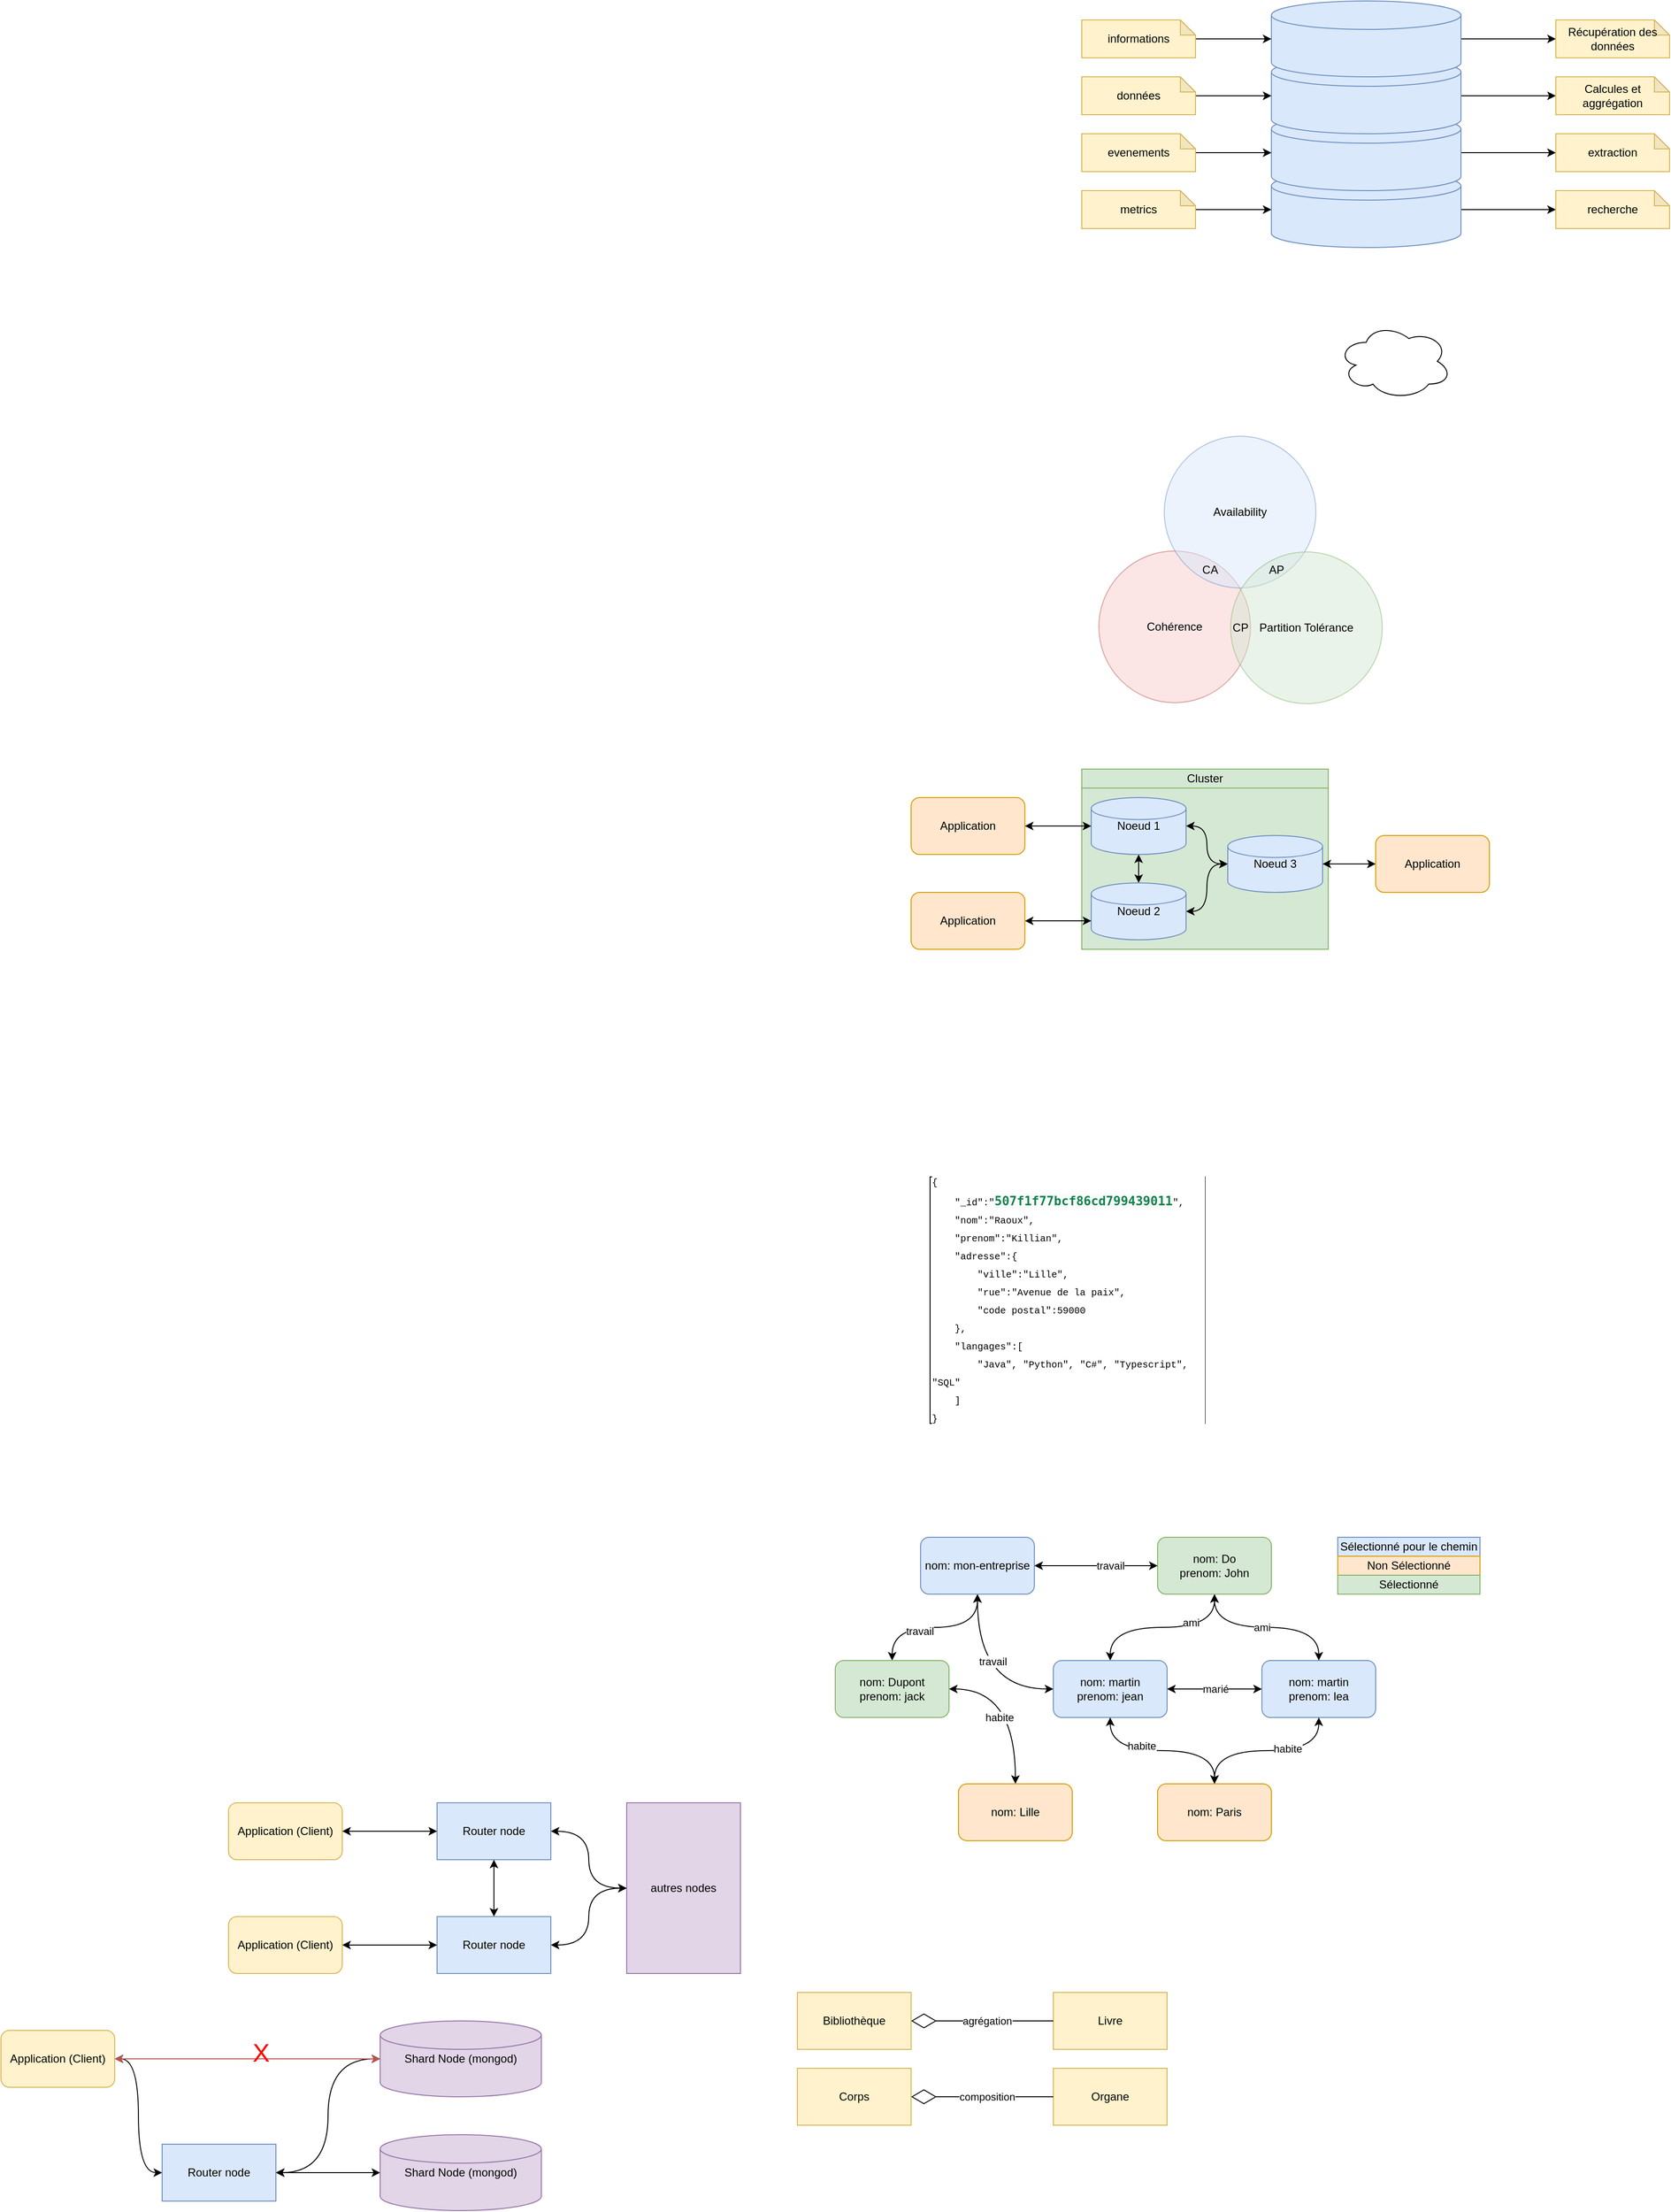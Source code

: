<mxfile version="13.6.2" type="device"><diagram id="bXm2RwSv4duSMPFQwIfJ" name="Page-1"><mxGraphModel dx="2422" dy="482" grid="1" gridSize="10" guides="1" tooltips="1" connect="1" arrows="1" fold="1" page="1" pageScale="1" pageWidth="827" pageHeight="1169" math="0" shadow="0"><root><mxCell id="0"/><mxCell id="1" parent="0"/><mxCell id="kz8bIsRdtB2g6JYRK9dM-21" style="edgeStyle=orthogonalEdgeStyle;rounded=0;orthogonalLoop=1;jettySize=auto;html=1;" edge="1" parent="1" source="kz8bIsRdtB2g6JYRK9dM-1" target="kz8bIsRdtB2g6JYRK9dM-20"><mxGeometry relative="1" as="geometry"/></mxCell><mxCell id="kz8bIsRdtB2g6JYRK9dM-1" value="" style="shape=cylinder2;whiteSpace=wrap;html=1;boundedLbl=1;backgroundOutline=1;size=15;fillColor=#dae8fc;strokeColor=#6c8ebf;" vertex="1" parent="1"><mxGeometry x="360" y="200" width="200" height="80" as="geometry"/></mxCell><mxCell id="kz8bIsRdtB2g6JYRK9dM-19" style="edgeStyle=orthogonalEdgeStyle;rounded=0;orthogonalLoop=1;jettySize=auto;html=1;" edge="1" parent="1" source="kz8bIsRdtB2g6JYRK9dM-2" target="kz8bIsRdtB2g6JYRK9dM-16"><mxGeometry relative="1" as="geometry"/></mxCell><mxCell id="kz8bIsRdtB2g6JYRK9dM-2" value="" style="shape=cylinder2;whiteSpace=wrap;html=1;boundedLbl=1;backgroundOutline=1;size=15;fillColor=#dae8fc;strokeColor=#6c8ebf;" vertex="1" parent="1"><mxGeometry x="360" y="140" width="200" height="80" as="geometry"/></mxCell><mxCell id="kz8bIsRdtB2g6JYRK9dM-18" style="edgeStyle=orthogonalEdgeStyle;rounded=0;orthogonalLoop=1;jettySize=auto;html=1;" edge="1" parent="1" source="kz8bIsRdtB2g6JYRK9dM-3" target="kz8bIsRdtB2g6JYRK9dM-15"><mxGeometry relative="1" as="geometry"/></mxCell><mxCell id="kz8bIsRdtB2g6JYRK9dM-3" value="" style="shape=cylinder2;whiteSpace=wrap;html=1;boundedLbl=1;backgroundOutline=1;size=15;fillColor=#dae8fc;strokeColor=#6c8ebf;" vertex="1" parent="1"><mxGeometry x="360" y="80" width="200" height="80" as="geometry"/></mxCell><mxCell id="kz8bIsRdtB2g6JYRK9dM-14" style="edgeStyle=orthogonalEdgeStyle;rounded=0;orthogonalLoop=1;jettySize=auto;html=1;" edge="1" parent="1" source="kz8bIsRdtB2g6JYRK9dM-4" target="kz8bIsRdtB2g6JYRK9dM-13"><mxGeometry relative="1" as="geometry"/></mxCell><mxCell id="kz8bIsRdtB2g6JYRK9dM-4" value="" style="shape=cylinder2;whiteSpace=wrap;html=1;boundedLbl=1;backgroundOutline=1;size=15;fillColor=#dae8fc;strokeColor=#6c8ebf;" vertex="1" parent="1"><mxGeometry x="360" y="20" width="200" height="80" as="geometry"/></mxCell><mxCell id="kz8bIsRdtB2g6JYRK9dM-6" style="edgeStyle=orthogonalEdgeStyle;rounded=0;orthogonalLoop=1;jettySize=auto;html=1;" edge="1" parent="1" source="kz8bIsRdtB2g6JYRK9dM-5" target="kz8bIsRdtB2g6JYRK9dM-3"><mxGeometry relative="1" as="geometry"/></mxCell><mxCell id="kz8bIsRdtB2g6JYRK9dM-5" value="données" style="shape=note;whiteSpace=wrap;html=1;backgroundOutline=1;darkOpacity=0.05;size=16;fillColor=#fff2cc;strokeColor=#d6b656;" vertex="1" parent="1"><mxGeometry x="160" y="100" width="120" height="40" as="geometry"/></mxCell><mxCell id="kz8bIsRdtB2g6JYRK9dM-8" style="edgeStyle=orthogonalEdgeStyle;rounded=0;orthogonalLoop=1;jettySize=auto;html=1;" edge="1" parent="1" source="kz8bIsRdtB2g6JYRK9dM-7" target="kz8bIsRdtB2g6JYRK9dM-2"><mxGeometry relative="1" as="geometry"/></mxCell><mxCell id="kz8bIsRdtB2g6JYRK9dM-7" value="evenements" style="shape=note;whiteSpace=wrap;html=1;backgroundOutline=1;darkOpacity=0.05;size=16;fillColor=#fff2cc;strokeColor=#d6b656;" vertex="1" parent="1"><mxGeometry x="160" y="160" width="120" height="40" as="geometry"/></mxCell><mxCell id="kz8bIsRdtB2g6JYRK9dM-10" style="edgeStyle=orthogonalEdgeStyle;rounded=0;orthogonalLoop=1;jettySize=auto;html=1;" edge="1" parent="1" source="kz8bIsRdtB2g6JYRK9dM-9" target="kz8bIsRdtB2g6JYRK9dM-1"><mxGeometry relative="1" as="geometry"/></mxCell><mxCell id="kz8bIsRdtB2g6JYRK9dM-9" value="metrics" style="shape=note;whiteSpace=wrap;html=1;backgroundOutline=1;darkOpacity=0.05;size=16;fillColor=#fff2cc;strokeColor=#d6b656;" vertex="1" parent="1"><mxGeometry x="160" y="220" width="120" height="40" as="geometry"/></mxCell><mxCell id="kz8bIsRdtB2g6JYRK9dM-12" style="edgeStyle=orthogonalEdgeStyle;rounded=0;orthogonalLoop=1;jettySize=auto;html=1;" edge="1" parent="1" source="kz8bIsRdtB2g6JYRK9dM-11" target="kz8bIsRdtB2g6JYRK9dM-4"><mxGeometry relative="1" as="geometry"/></mxCell><mxCell id="kz8bIsRdtB2g6JYRK9dM-11" value="informations" style="shape=note;whiteSpace=wrap;html=1;backgroundOutline=1;darkOpacity=0.05;size=16;fillColor=#fff2cc;strokeColor=#d6b656;" vertex="1" parent="1"><mxGeometry x="160" y="40" width="120" height="40" as="geometry"/></mxCell><mxCell id="kz8bIsRdtB2g6JYRK9dM-13" value="Récupération des données" style="shape=note;whiteSpace=wrap;html=1;backgroundOutline=1;darkOpacity=0.05;size=16;fillColor=#fff2cc;strokeColor=#d6b656;" vertex="1" parent="1"><mxGeometry x="660" y="40" width="120" height="40" as="geometry"/></mxCell><mxCell id="kz8bIsRdtB2g6JYRK9dM-15" value="Calcules et aggrégation" style="shape=note;whiteSpace=wrap;html=1;backgroundOutline=1;darkOpacity=0.05;size=16;fillColor=#fff2cc;strokeColor=#d6b656;" vertex="1" parent="1"><mxGeometry x="660" y="100" width="120" height="40" as="geometry"/></mxCell><mxCell id="kz8bIsRdtB2g6JYRK9dM-16" value="extraction" style="shape=note;whiteSpace=wrap;html=1;backgroundOutline=1;darkOpacity=0.05;size=16;fillColor=#fff2cc;strokeColor=#d6b656;" vertex="1" parent="1"><mxGeometry x="660" y="160" width="120" height="40" as="geometry"/></mxCell><mxCell id="kz8bIsRdtB2g6JYRK9dM-20" value="recherche" style="shape=note;whiteSpace=wrap;html=1;backgroundOutline=1;darkOpacity=0.05;size=16;fillColor=#fff2cc;strokeColor=#d6b656;" vertex="1" parent="1"><mxGeometry x="660" y="220" width="120" height="40" as="geometry"/></mxCell><mxCell id="kz8bIsRdtB2g6JYRK9dM-22" value="" style="ellipse;shape=cloud;whiteSpace=wrap;html=1;" vertex="1" parent="1"><mxGeometry x="430" y="360" width="120" height="80" as="geometry"/></mxCell><mxCell id="kz8bIsRdtB2g6JYRK9dM-29" value="" style="group;rotation=-30;" vertex="1" connectable="0" parent="1"><mxGeometry x="170" y="500" width="280" height="300" as="geometry"/></mxCell><mxCell id="kz8bIsRdtB2g6JYRK9dM-23" value="Cohérence" style="ellipse;whiteSpace=wrap;html=1;aspect=fixed;strokeColor=#b85450;fillColor=#f8cecc;opacity=50;rotation=0;" vertex="1" parent="kz8bIsRdtB2g6JYRK9dM-29"><mxGeometry x="8" y="100" width="160" height="160" as="geometry"/></mxCell><mxCell id="kz8bIsRdtB2g6JYRK9dM-27" value="Availability" style="ellipse;whiteSpace=wrap;html=1;aspect=fixed;strokeColor=#6c8ebf;fillColor=#dae8fc;opacity=50;rotation=0;" vertex="1" parent="kz8bIsRdtB2g6JYRK9dM-29"><mxGeometry x="77" y="-21" width="160" height="160" as="geometry"/></mxCell><mxCell id="kz8bIsRdtB2g6JYRK9dM-28" value="Partition Tolérance" style="ellipse;whiteSpace=wrap;html=1;aspect=fixed;strokeColor=#82b366;fillColor=#d5e8d4;opacity=50;rotation=0;" vertex="1" parent="kz8bIsRdtB2g6JYRK9dM-29"><mxGeometry x="147" y="101" width="160" height="160" as="geometry"/></mxCell><mxCell id="kz8bIsRdtB2g6JYRK9dM-30" value="CA" style="text;html=1;align=center;verticalAlign=middle;resizable=0;points=[];autosize=1;" vertex="1" parent="kz8bIsRdtB2g6JYRK9dM-29"><mxGeometry x="110" y="110" width="30" height="20" as="geometry"/></mxCell><mxCell id="kz8bIsRdtB2g6JYRK9dM-31" value="AP" style="text;html=1;align=center;verticalAlign=middle;resizable=0;points=[];autosize=1;" vertex="1" parent="kz8bIsRdtB2g6JYRK9dM-29"><mxGeometry x="180" y="110" width="30" height="20" as="geometry"/></mxCell><mxCell id="kz8bIsRdtB2g6JYRK9dM-32" value="CP" style="text;html=1;align=center;verticalAlign=middle;resizable=0;points=[];autosize=1;" vertex="1" parent="kz8bIsRdtB2g6JYRK9dM-29"><mxGeometry x="142" y="171" width="30" height="20" as="geometry"/></mxCell><mxCell id="kz8bIsRdtB2g6JYRK9dM-33" value="" style="rounded=0;whiteSpace=wrap;html=1;strokeColor=#82b366;fillColor=#d5e8d4;" vertex="1" parent="1"><mxGeometry x="160" y="830" width="260" height="190" as="geometry"/></mxCell><mxCell id="kz8bIsRdtB2g6JYRK9dM-37" style="edgeStyle=orthogonalEdgeStyle;rounded=0;orthogonalLoop=1;jettySize=auto;html=1;curved=1;startArrow=classic;startFill=1;" edge="1" parent="1" source="kz8bIsRdtB2g6JYRK9dM-34" target="kz8bIsRdtB2g6JYRK9dM-35"><mxGeometry relative="1" as="geometry"/></mxCell><mxCell id="kz8bIsRdtB2g6JYRK9dM-38" style="edgeStyle=orthogonalEdgeStyle;curved=1;rounded=0;orthogonalLoop=1;jettySize=auto;html=1;startArrow=classic;startFill=1;" edge="1" parent="1" source="kz8bIsRdtB2g6JYRK9dM-34" target="kz8bIsRdtB2g6JYRK9dM-36"><mxGeometry relative="1" as="geometry"/></mxCell><mxCell id="kz8bIsRdtB2g6JYRK9dM-34" value="Noeud 1" style="shape=cylinder2;whiteSpace=wrap;html=1;boundedLbl=1;backgroundOutline=1;size=11.611;strokeColor=#6c8ebf;fillColor=#dae8fc;" vertex="1" parent="1"><mxGeometry x="170" y="860" width="100" height="60" as="geometry"/></mxCell><mxCell id="kz8bIsRdtB2g6JYRK9dM-39" style="edgeStyle=orthogonalEdgeStyle;curved=1;rounded=0;orthogonalLoop=1;jettySize=auto;html=1;startArrow=classic;startFill=1;" edge="1" parent="1" source="kz8bIsRdtB2g6JYRK9dM-35" target="kz8bIsRdtB2g6JYRK9dM-36"><mxGeometry relative="1" as="geometry"/></mxCell><mxCell id="kz8bIsRdtB2g6JYRK9dM-35" value="Noeud 2" style="shape=cylinder2;whiteSpace=wrap;html=1;boundedLbl=1;backgroundOutline=1;size=11.611;strokeColor=#6c8ebf;fillColor=#dae8fc;" vertex="1" parent="1"><mxGeometry x="170" y="950" width="100" height="60" as="geometry"/></mxCell><mxCell id="kz8bIsRdtB2g6JYRK9dM-36" value="Noeud 3" style="shape=cylinder2;whiteSpace=wrap;html=1;boundedLbl=1;backgroundOutline=1;size=11.611;strokeColor=#6c8ebf;fillColor=#dae8fc;" vertex="1" parent="1"><mxGeometry x="314" y="900" width="100" height="60" as="geometry"/></mxCell><mxCell id="kz8bIsRdtB2g6JYRK9dM-41" value="Cluster" style="text;html=1;strokeColor=#82b366;fillColor=#d5e8d4;align=center;verticalAlign=middle;whiteSpace=wrap;rounded=0;" vertex="1" parent="1"><mxGeometry x="160" y="830" width="260" height="20" as="geometry"/></mxCell><mxCell id="kz8bIsRdtB2g6JYRK9dM-43" style="edgeStyle=orthogonalEdgeStyle;curved=1;rounded=0;orthogonalLoop=1;jettySize=auto;html=1;startArrow=classic;startFill=1;" edge="1" parent="1" source="kz8bIsRdtB2g6JYRK9dM-42" target="kz8bIsRdtB2g6JYRK9dM-34"><mxGeometry relative="1" as="geometry"/></mxCell><mxCell id="kz8bIsRdtB2g6JYRK9dM-42" value="Application" style="rounded=1;whiteSpace=wrap;html=1;strokeColor=#d79b00;fillColor=#ffe6cc;" vertex="1" parent="1"><mxGeometry x="-20" y="860" width="120" height="60" as="geometry"/></mxCell><mxCell id="kz8bIsRdtB2g6JYRK9dM-45" style="edgeStyle=orthogonalEdgeStyle;curved=1;rounded=0;orthogonalLoop=1;jettySize=auto;html=1;entryX=0;entryY=0.667;entryDx=0;entryDy=0;entryPerimeter=0;startArrow=classic;startFill=1;" edge="1" parent="1" source="kz8bIsRdtB2g6JYRK9dM-44" target="kz8bIsRdtB2g6JYRK9dM-35"><mxGeometry relative="1" as="geometry"/></mxCell><mxCell id="kz8bIsRdtB2g6JYRK9dM-44" value="Application" style="rounded=1;whiteSpace=wrap;html=1;strokeColor=#d79b00;fillColor=#ffe6cc;" vertex="1" parent="1"><mxGeometry x="-20" y="960" width="120" height="60" as="geometry"/></mxCell><mxCell id="kz8bIsRdtB2g6JYRK9dM-47" style="edgeStyle=orthogonalEdgeStyle;curved=1;rounded=0;orthogonalLoop=1;jettySize=auto;html=1;startArrow=classic;startFill=1;" edge="1" parent="1" source="kz8bIsRdtB2g6JYRK9dM-46" target="kz8bIsRdtB2g6JYRK9dM-36"><mxGeometry relative="1" as="geometry"/></mxCell><mxCell id="kz8bIsRdtB2g6JYRK9dM-46" value="Application" style="rounded=1;whiteSpace=wrap;html=1;strokeColor=#d79b00;fillColor=#ffe6cc;" vertex="1" parent="1"><mxGeometry x="470" y="900" width="120" height="60" as="geometry"/></mxCell><mxCell id="kz8bIsRdtB2g6JYRK9dM-48" value="&lt;div style=&quot;background-color: rgb(255 , 255 , 255) ; font-family: &amp;#34;consolas&amp;#34; , &amp;#34;courier new&amp;#34; , monospace ; line-height: 19px ; font-size: 10px&quot;&gt;&lt;div&gt;{&lt;/div&gt;&lt;div&gt;&amp;nbsp; &amp;nbsp; &quot;_id&quot;:&quot;&lt;span style=&quot;background-color: rgb(249 , 251 , 250) ; color: rgb(18 , 130 , 77) ; font-family: &amp;#34;source code pro&amp;#34; , &amp;#34;menlo&amp;#34; , monospace ; font-size: 13px ; font-weight: 600&quot;&gt;507f1f77bcf86cd799439011&lt;/span&gt;&quot;,&lt;/div&gt;&lt;div&gt;&amp;nbsp; &amp;nbsp; &quot;nom&quot;:&quot;Raoux&quot;,&lt;/div&gt;&lt;div&gt;&amp;nbsp; &amp;nbsp; &quot;prenom&quot;:&quot;Killian&quot;,&lt;/div&gt;&lt;div&gt;&amp;nbsp; &amp;nbsp; &quot;adresse&quot;:{&lt;/div&gt;&lt;div&gt;&amp;nbsp; &amp;nbsp; &amp;nbsp; &amp;nbsp; &quot;ville&quot;:&quot;Lille&quot;,&lt;/div&gt;&lt;div&gt;&amp;nbsp; &amp;nbsp; &amp;nbsp; &amp;nbsp; &quot;rue&quot;:&quot;Avenue de la paix&quot;,&lt;/div&gt;&lt;div&gt;&amp;nbsp; &amp;nbsp; &amp;nbsp; &amp;nbsp; &quot;code postal&quot;:59000&lt;/div&gt;&lt;div&gt;&amp;nbsp; &amp;nbsp; },&lt;/div&gt;&lt;div&gt;&amp;nbsp; &amp;nbsp; &quot;langages&quot;:[&lt;/div&gt;&lt;div&gt;&amp;nbsp; &amp;nbsp; &amp;nbsp; &amp;nbsp; &quot;Java&quot;, &quot;Python&quot;, &quot;C#&quot;, &quot;Typescript&quot;, &quot;SQL&quot;&lt;/div&gt;&lt;div&gt;&amp;nbsp; &amp;nbsp; ]&lt;/div&gt;&lt;div&gt;}&lt;/div&gt;&lt;/div&gt;" style="rounded=0;whiteSpace=wrap;html=1;strokeColor=#000000;fillColor=#ffffff;align=left;" vertex="1" parent="1"><mxGeometry y="1260" width="290" height="260" as="geometry"/></mxCell><mxCell id="kz8bIsRdtB2g6JYRK9dM-52" style="edgeStyle=orthogonalEdgeStyle;curved=1;rounded=0;orthogonalLoop=1;jettySize=auto;html=1;startArrow=classic;startFill=1;" edge="1" parent="1" source="kz8bIsRdtB2g6JYRK9dM-49" target="kz8bIsRdtB2g6JYRK9dM-51"><mxGeometry relative="1" as="geometry"/></mxCell><mxCell id="kz8bIsRdtB2g6JYRK9dM-53" value="marié" style="edgeLabel;html=1;align=center;verticalAlign=middle;resizable=0;points=[];" vertex="1" connectable="0" parent="kz8bIsRdtB2g6JYRK9dM-52"><mxGeometry x="0.096" y="-1" relative="1" as="geometry"><mxPoint x="-4.48" y="-1" as="offset"/></mxGeometry></mxCell><mxCell id="kz8bIsRdtB2g6JYRK9dM-55" style="edgeStyle=orthogonalEdgeStyle;curved=1;rounded=0;orthogonalLoop=1;jettySize=auto;html=1;startArrow=classic;startFill=1;" edge="1" parent="1" source="kz8bIsRdtB2g6JYRK9dM-49" target="kz8bIsRdtB2g6JYRK9dM-54"><mxGeometry relative="1" as="geometry"/></mxCell><mxCell id="kz8bIsRdtB2g6JYRK9dM-56" value="ami" style="edgeLabel;html=1;align=center;verticalAlign=middle;resizable=0;points=[];" vertex="1" connectable="0" parent="kz8bIsRdtB2g6JYRK9dM-55"><mxGeometry x="0.316" y="-1" relative="1" as="geometry"><mxPoint x="1" y="-6.21" as="offset"/></mxGeometry></mxCell><mxCell id="kz8bIsRdtB2g6JYRK9dM-63" style="edgeStyle=orthogonalEdgeStyle;curved=1;rounded=0;orthogonalLoop=1;jettySize=auto;html=1;startArrow=classic;startFill=1;" edge="1" parent="1" source="kz8bIsRdtB2g6JYRK9dM-49" target="kz8bIsRdtB2g6JYRK9dM-60"><mxGeometry relative="1" as="geometry"/></mxCell><mxCell id="kz8bIsRdtB2g6JYRK9dM-64" value="travail" style="edgeLabel;html=1;align=center;verticalAlign=middle;resizable=0;points=[];" vertex="1" connectable="0" parent="kz8bIsRdtB2g6JYRK9dM-63"><mxGeometry x="-0.289" y="-29" relative="1" as="geometry"><mxPoint as="offset"/></mxGeometry></mxCell><mxCell id="kz8bIsRdtB2g6JYRK9dM-49" value="nom: martin&lt;br&gt;prenom: jean" style="rounded=1;whiteSpace=wrap;html=1;strokeColor=#6c8ebf;fillColor=#dae8fc;" vertex="1" parent="1"><mxGeometry x="130" y="1770" width="120" height="60" as="geometry"/></mxCell><mxCell id="kz8bIsRdtB2g6JYRK9dM-51" value="nom: martin&lt;br&gt;prenom: lea" style="rounded=1;whiteSpace=wrap;html=1;strokeColor=#6c8ebf;fillColor=#dae8fc;" vertex="1" parent="1"><mxGeometry x="350" y="1770" width="120" height="60" as="geometry"/></mxCell><mxCell id="kz8bIsRdtB2g6JYRK9dM-77" style="edgeStyle=orthogonalEdgeStyle;curved=1;rounded=0;orthogonalLoop=1;jettySize=auto;html=1;entryX=0.5;entryY=0;entryDx=0;entryDy=0;startArrow=classic;startFill=1;" edge="1" parent="1" source="kz8bIsRdtB2g6JYRK9dM-54" target="kz8bIsRdtB2g6JYRK9dM-51"><mxGeometry relative="1" as="geometry"/></mxCell><mxCell id="kz8bIsRdtB2g6JYRK9dM-78" value="ami" style="edgeLabel;html=1;align=center;verticalAlign=middle;resizable=0;points=[];" vertex="1" connectable="0" parent="kz8bIsRdtB2g6JYRK9dM-77"><mxGeometry x="-0.233" relative="1" as="geometry"><mxPoint x="15.53" as="offset"/></mxGeometry></mxCell><mxCell id="kz8bIsRdtB2g6JYRK9dM-54" value="nom: Do&lt;br&gt;prenom: John" style="rounded=1;whiteSpace=wrap;html=1;strokeColor=#82b366;fillColor=#d5e8d4;" vertex="1" parent="1"><mxGeometry x="240" y="1640" width="120" height="60" as="geometry"/></mxCell><mxCell id="kz8bIsRdtB2g6JYRK9dM-65" style="edgeStyle=orthogonalEdgeStyle;curved=1;rounded=0;orthogonalLoop=1;jettySize=auto;html=1;startArrow=classic;startFill=1;" edge="1" parent="1" source="kz8bIsRdtB2g6JYRK9dM-57" target="kz8bIsRdtB2g6JYRK9dM-60"><mxGeometry relative="1" as="geometry"/></mxCell><mxCell id="kz8bIsRdtB2g6JYRK9dM-66" value="travail" style="edgeLabel;html=1;align=center;verticalAlign=middle;resizable=0;points=[];" vertex="1" connectable="0" parent="kz8bIsRdtB2g6JYRK9dM-65"><mxGeometry x="-0.206" y="-4" relative="1" as="geometry"><mxPoint as="offset"/></mxGeometry></mxCell><mxCell id="kz8bIsRdtB2g6JYRK9dM-75" style="edgeStyle=orthogonalEdgeStyle;curved=1;rounded=0;orthogonalLoop=1;jettySize=auto;html=1;startArrow=classic;startFill=1;" edge="1" parent="1" source="kz8bIsRdtB2g6JYRK9dM-57" target="kz8bIsRdtB2g6JYRK9dM-74"><mxGeometry relative="1" as="geometry"/></mxCell><mxCell id="kz8bIsRdtB2g6JYRK9dM-79" value="habite" style="edgeLabel;html=1;align=center;verticalAlign=middle;resizable=0;points=[];" vertex="1" connectable="0" parent="kz8bIsRdtB2g6JYRK9dM-75"><mxGeometry x="-0.377" y="-26" relative="1" as="geometry"><mxPoint y="3.94" as="offset"/></mxGeometry></mxCell><mxCell id="kz8bIsRdtB2g6JYRK9dM-57" value="nom: Dupont&lt;br&gt;prenom: jack" style="rounded=1;whiteSpace=wrap;html=1;strokeColor=#82b366;fillColor=#d5e8d4;" vertex="1" parent="1"><mxGeometry x="-100" y="1770" width="120" height="60" as="geometry"/></mxCell><mxCell id="kz8bIsRdtB2g6JYRK9dM-67" style="edgeStyle=orthogonalEdgeStyle;curved=1;rounded=0;orthogonalLoop=1;jettySize=auto;html=1;startArrow=classic;startFill=1;" edge="1" parent="1" source="kz8bIsRdtB2g6JYRK9dM-60" target="kz8bIsRdtB2g6JYRK9dM-54"><mxGeometry relative="1" as="geometry"/></mxCell><mxCell id="kz8bIsRdtB2g6JYRK9dM-68" value="travail" style="edgeLabel;html=1;align=center;verticalAlign=middle;resizable=0;points=[];" vertex="1" connectable="0" parent="kz8bIsRdtB2g6JYRK9dM-67"><mxGeometry x="0.306" relative="1" as="geometry"><mxPoint x="-5.17" as="offset"/></mxGeometry></mxCell><mxCell id="kz8bIsRdtB2g6JYRK9dM-60" value="nom: mon-entreprise" style="rounded=1;whiteSpace=wrap;html=1;strokeColor=#6c8ebf;fillColor=#dae8fc;" vertex="1" parent="1"><mxGeometry x="-10" y="1640" width="120" height="60" as="geometry"/></mxCell><mxCell id="kz8bIsRdtB2g6JYRK9dM-70" style="edgeStyle=orthogonalEdgeStyle;curved=1;rounded=0;orthogonalLoop=1;jettySize=auto;html=1;startArrow=classic;startFill=1;" edge="1" parent="1" source="kz8bIsRdtB2g6JYRK9dM-69" target="kz8bIsRdtB2g6JYRK9dM-49"><mxGeometry relative="1" as="geometry"/></mxCell><mxCell id="kz8bIsRdtB2g6JYRK9dM-73" value="habite" style="edgeLabel;html=1;align=center;verticalAlign=middle;resizable=0;points=[];" vertex="1" connectable="0" parent="kz8bIsRdtB2g6JYRK9dM-70"><mxGeometry x="0.245" y="-5" relative="1" as="geometry"><mxPoint as="offset"/></mxGeometry></mxCell><mxCell id="kz8bIsRdtB2g6JYRK9dM-71" style="edgeStyle=orthogonalEdgeStyle;curved=1;rounded=0;orthogonalLoop=1;jettySize=auto;html=1;startArrow=classic;startFill=1;" edge="1" parent="1" source="kz8bIsRdtB2g6JYRK9dM-69" target="kz8bIsRdtB2g6JYRK9dM-51"><mxGeometry relative="1" as="geometry"/></mxCell><mxCell id="kz8bIsRdtB2g6JYRK9dM-72" value="habite" style="edgeLabel;html=1;align=center;verticalAlign=middle;resizable=0;points=[];" vertex="1" connectable="0" parent="kz8bIsRdtB2g6JYRK9dM-71"><mxGeometry x="0.245" y="2" relative="1" as="geometry"><mxPoint as="offset"/></mxGeometry></mxCell><mxCell id="kz8bIsRdtB2g6JYRK9dM-69" value="nom: Paris" style="rounded=1;whiteSpace=wrap;html=1;strokeColor=#d79b00;fillColor=#ffe6cc;" vertex="1" parent="1"><mxGeometry x="240" y="1900" width="120" height="60" as="geometry"/></mxCell><mxCell id="kz8bIsRdtB2g6JYRK9dM-74" value="nom: Lille" style="rounded=1;whiteSpace=wrap;html=1;strokeColor=#d79b00;fillColor=#ffe6cc;" vertex="1" parent="1"><mxGeometry x="30" y="1900" width="120" height="60" as="geometry"/></mxCell><mxCell id="kz8bIsRdtB2g6JYRK9dM-80" value="Sélectionné pour le chemin" style="rounded=0;whiteSpace=wrap;html=1;strokeColor=#6c8ebf;fillColor=#dae8fc;" vertex="1" parent="1"><mxGeometry x="430" y="1640" width="150" height="20" as="geometry"/></mxCell><mxCell id="kz8bIsRdtB2g6JYRK9dM-81" value="Non Sélectionné" style="rounded=0;whiteSpace=wrap;html=1;strokeColor=#d79b00;fillColor=#ffe6cc;" vertex="1" parent="1"><mxGeometry x="430" y="1660" width="150" height="20" as="geometry"/></mxCell><mxCell id="kz8bIsRdtB2g6JYRK9dM-82" value="Sélectionné" style="rounded=0;whiteSpace=wrap;html=1;strokeColor=#82b366;fillColor=#d5e8d4;" vertex="1" parent="1"><mxGeometry x="430" y="1680" width="150" height="20" as="geometry"/></mxCell><mxCell id="kz8bIsRdtB2g6JYRK9dM-83" value="Bibliothèque" style="rounded=0;whiteSpace=wrap;html=1;strokeColor=#d6b656;fillColor=#fff2cc;" vertex="1" parent="1"><mxGeometry x="-140" y="2120" width="120" height="60" as="geometry"/></mxCell><mxCell id="kz8bIsRdtB2g6JYRK9dM-84" value="Livre" style="rounded=0;whiteSpace=wrap;html=1;strokeColor=#d6b656;fillColor=#fff2cc;" vertex="1" parent="1"><mxGeometry x="130" y="2120" width="120" height="60" as="geometry"/></mxCell><mxCell id="kz8bIsRdtB2g6JYRK9dM-85" value="" style="endArrow=diamondThin;endFill=0;endSize=24;html=1;exitX=0;exitY=0.5;exitDx=0;exitDy=0;entryX=1;entryY=0.5;entryDx=0;entryDy=0;" edge="1" parent="1" source="kz8bIsRdtB2g6JYRK9dM-84" target="kz8bIsRdtB2g6JYRK9dM-83"><mxGeometry width="160" relative="1" as="geometry"><mxPoint x="-10" y="2180" as="sourcePoint"/><mxPoint x="150" y="2180" as="targetPoint"/></mxGeometry></mxCell><mxCell id="kz8bIsRdtB2g6JYRK9dM-86" value="agrégation" style="edgeLabel;html=1;align=center;verticalAlign=middle;resizable=0;points=[];" vertex="1" connectable="0" parent="kz8bIsRdtB2g6JYRK9dM-85"><mxGeometry x="0.108" y="1" relative="1" as="geometry"><mxPoint x="12.76" y="-1" as="offset"/></mxGeometry></mxCell><mxCell id="kz8bIsRdtB2g6JYRK9dM-87" value="Corps" style="rounded=0;whiteSpace=wrap;html=1;strokeColor=#d6b656;fillColor=#fff2cc;" vertex="1" parent="1"><mxGeometry x="-140" y="2200" width="120" height="60" as="geometry"/></mxCell><mxCell id="kz8bIsRdtB2g6JYRK9dM-88" value="Organe" style="rounded=0;whiteSpace=wrap;html=1;strokeColor=#d6b656;fillColor=#fff2cc;" vertex="1" parent="1"><mxGeometry x="130" y="2200" width="120" height="60" as="geometry"/></mxCell><mxCell id="kz8bIsRdtB2g6JYRK9dM-89" value="" style="endArrow=diamondThin;endFill=0;endSize=24;html=1;exitX=0;exitY=0.5;exitDx=0;exitDy=0;entryX=1;entryY=0.5;entryDx=0;entryDy=0;" edge="1" parent="1" source="kz8bIsRdtB2g6JYRK9dM-88" target="kz8bIsRdtB2g6JYRK9dM-87"><mxGeometry width="160" relative="1" as="geometry"><mxPoint x="-10" y="2260" as="sourcePoint"/><mxPoint x="150" y="2260" as="targetPoint"/></mxGeometry></mxCell><mxCell id="kz8bIsRdtB2g6JYRK9dM-90" value="composition" style="edgeLabel;html=1;align=center;verticalAlign=middle;resizable=0;points=[];" vertex="1" connectable="0" parent="kz8bIsRdtB2g6JYRK9dM-89"><mxGeometry x="0.108" y="1" relative="1" as="geometry"><mxPoint x="12.76" y="-1" as="offset"/></mxGeometry></mxCell><mxCell id="kz8bIsRdtB2g6JYRK9dM-96" style="edgeStyle=orthogonalEdgeStyle;curved=1;rounded=0;orthogonalLoop=1;jettySize=auto;html=1;entryX=0.5;entryY=0;entryDx=0;entryDy=0;startArrow=classic;startFill=1;" edge="1" parent="1" source="kz8bIsRdtB2g6JYRK9dM-92" target="kz8bIsRdtB2g6JYRK9dM-95"><mxGeometry relative="1" as="geometry"/></mxCell><mxCell id="kz8bIsRdtB2g6JYRK9dM-100" style="edgeStyle=orthogonalEdgeStyle;curved=1;rounded=0;orthogonalLoop=1;jettySize=auto;html=1;startArrow=classic;startFill=1;" edge="1" parent="1" source="kz8bIsRdtB2g6JYRK9dM-92" target="kz8bIsRdtB2g6JYRK9dM-99"><mxGeometry relative="1" as="geometry"/></mxCell><mxCell id="kz8bIsRdtB2g6JYRK9dM-92" value="Router node" style="rounded=0;whiteSpace=wrap;html=1;strokeColor=#6c8ebf;fillColor=#dae8fc;" vertex="1" parent="1"><mxGeometry x="-520" y="1920" width="120" height="60" as="geometry"/></mxCell><mxCell id="kz8bIsRdtB2g6JYRK9dM-93" value="Application (Client)" style="rounded=1;whiteSpace=wrap;html=1;strokeColor=#d6b656;fillColor=#fff2cc;" vertex="1" parent="1"><mxGeometry x="-740" y="1920" width="120" height="60" as="geometry"/></mxCell><mxCell id="kz8bIsRdtB2g6JYRK9dM-94" value="" style="endArrow=classic;startArrow=classic;html=1;entryX=1;entryY=0.5;entryDx=0;entryDy=0;" edge="1" parent="1" source="kz8bIsRdtB2g6JYRK9dM-92" target="kz8bIsRdtB2g6JYRK9dM-93"><mxGeometry width="50" height="50" relative="1" as="geometry"><mxPoint x="-460" y="1920" as="sourcePoint"/><mxPoint x="-410" y="1870" as="targetPoint"/></mxGeometry></mxCell><mxCell id="kz8bIsRdtB2g6JYRK9dM-101" style="edgeStyle=orthogonalEdgeStyle;curved=1;rounded=0;orthogonalLoop=1;jettySize=auto;html=1;startArrow=classic;startFill=1;" edge="1" parent="1" source="kz8bIsRdtB2g6JYRK9dM-95" target="kz8bIsRdtB2g6JYRK9dM-99"><mxGeometry relative="1" as="geometry"/></mxCell><mxCell id="kz8bIsRdtB2g6JYRK9dM-95" value="Router node" style="rounded=0;whiteSpace=wrap;html=1;strokeColor=#6c8ebf;fillColor=#dae8fc;" vertex="1" parent="1"><mxGeometry x="-520" y="2040" width="120" height="60" as="geometry"/></mxCell><mxCell id="kz8bIsRdtB2g6JYRK9dM-98" style="edgeStyle=orthogonalEdgeStyle;curved=1;rounded=0;orthogonalLoop=1;jettySize=auto;html=1;startArrow=classic;startFill=1;" edge="1" parent="1" source="kz8bIsRdtB2g6JYRK9dM-97" target="kz8bIsRdtB2g6JYRK9dM-95"><mxGeometry relative="1" as="geometry"/></mxCell><mxCell id="kz8bIsRdtB2g6JYRK9dM-97" value="Application (Client)" style="rounded=1;whiteSpace=wrap;html=1;strokeColor=#d6b656;fillColor=#fff2cc;" vertex="1" parent="1"><mxGeometry x="-740" y="2040" width="120" height="60" as="geometry"/></mxCell><mxCell id="kz8bIsRdtB2g6JYRK9dM-99" value="autres nodes" style="rounded=0;whiteSpace=wrap;html=1;strokeColor=#9673a6;fillColor=#e1d5e7;" vertex="1" parent="1"><mxGeometry x="-320" y="1920" width="120" height="180" as="geometry"/></mxCell><mxCell id="kz8bIsRdtB2g6JYRK9dM-106" style="edgeStyle=orthogonalEdgeStyle;curved=1;rounded=0;orthogonalLoop=1;jettySize=auto;html=1;entryX=0;entryY=0.5;entryDx=0;entryDy=0;entryPerimeter=0;startArrow=classic;startFill=1;" edge="1" parent="1" source="kz8bIsRdtB2g6JYRK9dM-102" target="kz8bIsRdtB2g6JYRK9dM-103"><mxGeometry relative="1" as="geometry"/></mxCell><mxCell id="kz8bIsRdtB2g6JYRK9dM-107" style="edgeStyle=orthogonalEdgeStyle;curved=1;rounded=0;orthogonalLoop=1;jettySize=auto;html=1;startArrow=classic;startFill=1;" edge="1" parent="1" source="kz8bIsRdtB2g6JYRK9dM-102" target="kz8bIsRdtB2g6JYRK9dM-104"><mxGeometry relative="1" as="geometry"/></mxCell><mxCell id="kz8bIsRdtB2g6JYRK9dM-102" value="Router node" style="rounded=0;whiteSpace=wrap;html=1;strokeColor=#6c8ebf;fillColor=#dae8fc;" vertex="1" parent="1"><mxGeometry x="-810" y="2280" width="120" height="60" as="geometry"/></mxCell><mxCell id="kz8bIsRdtB2g6JYRK9dM-103" value="Shard Node (mongod)" style="shape=cylinder2;whiteSpace=wrap;html=1;boundedLbl=1;backgroundOutline=1;size=15;strokeColor=#9673a6;fillColor=#e1d5e7;" vertex="1" parent="1"><mxGeometry x="-580" y="2150" width="170" height="80" as="geometry"/></mxCell><mxCell id="kz8bIsRdtB2g6JYRK9dM-104" value="Shard Node (mongod)" style="shape=cylinder2;whiteSpace=wrap;html=1;boundedLbl=1;backgroundOutline=1;size=15;strokeColor=#9673a6;fillColor=#e1d5e7;" vertex="1" parent="1"><mxGeometry x="-580" y="2270" width="170" height="80" as="geometry"/></mxCell><mxCell id="kz8bIsRdtB2g6JYRK9dM-110" style="edgeStyle=orthogonalEdgeStyle;curved=1;rounded=0;orthogonalLoop=1;jettySize=auto;html=1;entryX=0;entryY=0.5;entryDx=0;entryDy=0;startArrow=classic;startFill=1;" edge="1" parent="1" source="kz8bIsRdtB2g6JYRK9dM-109" target="kz8bIsRdtB2g6JYRK9dM-102"><mxGeometry relative="1" as="geometry"/></mxCell><mxCell id="kz8bIsRdtB2g6JYRK9dM-111" style="edgeStyle=orthogonalEdgeStyle;curved=1;rounded=0;orthogonalLoop=1;jettySize=auto;html=1;startArrow=classic;startFill=1;fillColor=#f8cecc;strokeColor=#b85450;" edge="1" parent="1" source="kz8bIsRdtB2g6JYRK9dM-109" target="kz8bIsRdtB2g6JYRK9dM-103"><mxGeometry relative="1" as="geometry"/></mxCell><mxCell id="kz8bIsRdtB2g6JYRK9dM-112" value="X" style="edgeLabel;html=1;align=center;verticalAlign=middle;resizable=0;points=[];fontColor=#FF0000;fontSize=27;labelBackgroundColor=none;" vertex="1" connectable="0" parent="kz8bIsRdtB2g6JYRK9dM-111"><mxGeometry x="0.1" y="6" relative="1" as="geometry"><mxPoint as="offset"/></mxGeometry></mxCell><mxCell id="kz8bIsRdtB2g6JYRK9dM-109" value="Application (Client)" style="rounded=1;whiteSpace=wrap;html=1;strokeColor=#d6b656;fillColor=#fff2cc;" vertex="1" parent="1"><mxGeometry x="-980" y="2160" width="120" height="60" as="geometry"/></mxCell></root></mxGraphModel></diagram></mxfile>